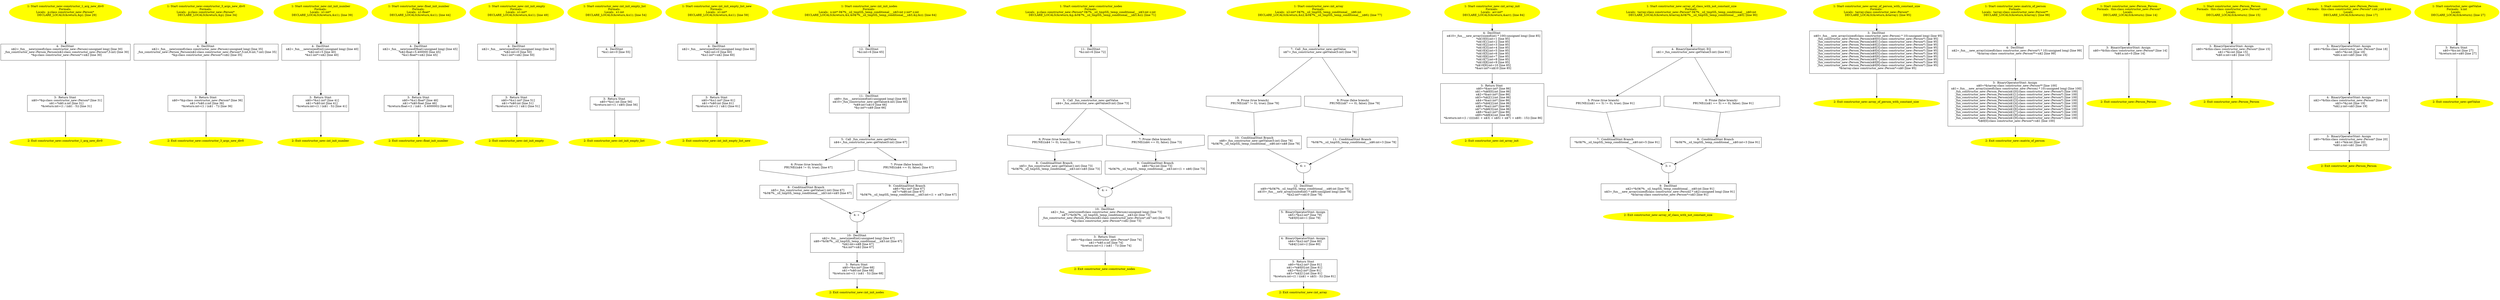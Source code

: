 /* @generated */
digraph iCFG {
"constructor_new::constructor_1_arg_new_div0{d41d8cd98f00b204e9800998ecf8427e_ZN15constructor_new26co.285fb110632c95b98518c4e4deab02f3_1" [label="1: Start constructor_new::constructor_1_arg_new_div0\nFormals: \nLocals:  p:class constructor_new::Person* \n   DECLARE_LOCALS(&return,&p); [line 29]\n " color=yellow style=filled]
	

	 "constructor_new::constructor_1_arg_new_div0{d41d8cd98f00b204e9800998ecf8427e_ZN15constructor_new26co.285fb110632c95b98518c4e4deab02f3_1" -> "constructor_new::constructor_1_arg_new_div0{d41d8cd98f00b204e9800998ecf8427e_ZN15constructor_new26co.285fb110632c95b98518c4e4deab02f3_4" ;
"constructor_new::constructor_1_arg_new_div0{d41d8cd98f00b204e9800998ecf8427e_ZN15constructor_new26co.285fb110632c95b98518c4e4deab02f3_2" [label="2: Exit constructor_new::constructor_1_arg_new_div0 \n  " color=yellow style=filled]
	

"constructor_new::constructor_1_arg_new_div0{d41d8cd98f00b204e9800998ecf8427e_ZN15constructor_new26co.285fb110632c95b98518c4e4deab02f3_3" [label="3:  Return Stmt \n   n$0=*&p:class constructor_new::Person* [line 31]\n  n$1=*n$0.x:int [line 31]\n  *&return:int=(1 / (n$1 - 5)) [line 31]\n " shape="box"]
	

	 "constructor_new::constructor_1_arg_new_div0{d41d8cd98f00b204e9800998ecf8427e_ZN15constructor_new26co.285fb110632c95b98518c4e4deab02f3_3" -> "constructor_new::constructor_1_arg_new_div0{d41d8cd98f00b204e9800998ecf8427e_ZN15constructor_new26co.285fb110632c95b98518c4e4deab02f3_2" ;
"constructor_new::constructor_1_arg_new_div0{d41d8cd98f00b204e9800998ecf8427e_ZN15constructor_new26co.285fb110632c95b98518c4e4deab02f3_4" [label="4:  DeclStmt \n   n$2=_fun___new(sizeof(class constructor_new::Person):unsigned long) [line 30]\n  _fun_constructor_new::Person_Person(n$2:class constructor_new::Person*,5:int) [line 30]\n  *&p:class constructor_new::Person*=n$2 [line 30]\n " shape="box"]
	

	 "constructor_new::constructor_1_arg_new_div0{d41d8cd98f00b204e9800998ecf8427e_ZN15constructor_new26co.285fb110632c95b98518c4e4deab02f3_4" -> "constructor_new::constructor_1_arg_new_div0{d41d8cd98f00b204e9800998ecf8427e_ZN15constructor_new26co.285fb110632c95b98518c4e4deab02f3_3" ;
"constructor_new::constructor_3_args_new_div0{d41d8cd98f00b204e9800998ecf8427e_ZN15constructor_new27c.d39569c51b912b8f10bb1e6f48fa5551_1" [label="1: Start constructor_new::constructor_3_args_new_div0\nFormals: \nLocals:  p:class constructor_new::Person* \n   DECLARE_LOCALS(&return,&p); [line 34]\n " color=yellow style=filled]
	

	 "constructor_new::constructor_3_args_new_div0{d41d8cd98f00b204e9800998ecf8427e_ZN15constructor_new27c.d39569c51b912b8f10bb1e6f48fa5551_1" -> "constructor_new::constructor_3_args_new_div0{d41d8cd98f00b204e9800998ecf8427e_ZN15constructor_new27c.d39569c51b912b8f10bb1e6f48fa5551_4" ;
"constructor_new::constructor_3_args_new_div0{d41d8cd98f00b204e9800998ecf8427e_ZN15constructor_new27c.d39569c51b912b8f10bb1e6f48fa5551_2" [label="2: Exit constructor_new::constructor_3_args_new_div0 \n  " color=yellow style=filled]
	

"constructor_new::constructor_3_args_new_div0{d41d8cd98f00b204e9800998ecf8427e_ZN15constructor_new27c.d39569c51b912b8f10bb1e6f48fa5551_3" [label="3:  Return Stmt \n   n$0=*&p:class constructor_new::Person* [line 36]\n  n$1=*n$0.z:int [line 36]\n  *&return:int=(1 / (n$1 - 7)) [line 36]\n " shape="box"]
	

	 "constructor_new::constructor_3_args_new_div0{d41d8cd98f00b204e9800998ecf8427e_ZN15constructor_new27c.d39569c51b912b8f10bb1e6f48fa5551_3" -> "constructor_new::constructor_3_args_new_div0{d41d8cd98f00b204e9800998ecf8427e_ZN15constructor_new27c.d39569c51b912b8f10bb1e6f48fa5551_2" ;
"constructor_new::constructor_3_args_new_div0{d41d8cd98f00b204e9800998ecf8427e_ZN15constructor_new27c.d39569c51b912b8f10bb1e6f48fa5551_4" [label="4:  DeclStmt \n   n$2=_fun___new(sizeof(class constructor_new::Person):unsigned long) [line 35]\n  _fun_constructor_new::Person_Person(n$2:class constructor_new::Person*,5:int,6:int,7:int) [line 35]\n  *&p:class constructor_new::Person*=n$2 [line 35]\n " shape="box"]
	

	 "constructor_new::constructor_3_args_new_div0{d41d8cd98f00b204e9800998ecf8427e_ZN15constructor_new27c.d39569c51b912b8f10bb1e6f48fa5551_4" -> "constructor_new::constructor_3_args_new_div0{d41d8cd98f00b204e9800998ecf8427e_ZN15constructor_new27c.d39569c51b912b8f10bb1e6f48fa5551_3" ;
"constructor_new::int_init_number{d41d8cd98f00b204e9800998ecf8427e_ZN15constructor_new15int_init_numb.670b7a0647d0c96dcb9ec85b4c270db0_1" [label="1: Start constructor_new::int_init_number\nFormals: \nLocals:  x1:int* \n   DECLARE_LOCALS(&return,&x1); [line 39]\n " color=yellow style=filled]
	

	 "constructor_new::int_init_number{d41d8cd98f00b204e9800998ecf8427e_ZN15constructor_new15int_init_numb.670b7a0647d0c96dcb9ec85b4c270db0_1" -> "constructor_new::int_init_number{d41d8cd98f00b204e9800998ecf8427e_ZN15constructor_new15int_init_numb.670b7a0647d0c96dcb9ec85b4c270db0_4" ;
"constructor_new::int_init_number{d41d8cd98f00b204e9800998ecf8427e_ZN15constructor_new15int_init_numb.670b7a0647d0c96dcb9ec85b4c270db0_2" [label="2: Exit constructor_new::int_init_number \n  " color=yellow style=filled]
	

"constructor_new::int_init_number{d41d8cd98f00b204e9800998ecf8427e_ZN15constructor_new15int_init_numb.670b7a0647d0c96dcb9ec85b4c270db0_3" [label="3:  Return Stmt \n   n$0=*&x1:int* [line 41]\n  n$1=*n$0:int [line 41]\n  *&return:int=(1 / (n$1 - 5)) [line 41]\n " shape="box"]
	

	 "constructor_new::int_init_number{d41d8cd98f00b204e9800998ecf8427e_ZN15constructor_new15int_init_numb.670b7a0647d0c96dcb9ec85b4c270db0_3" -> "constructor_new::int_init_number{d41d8cd98f00b204e9800998ecf8427e_ZN15constructor_new15int_init_numb.670b7a0647d0c96dcb9ec85b4c270db0_2" ;
"constructor_new::int_init_number{d41d8cd98f00b204e9800998ecf8427e_ZN15constructor_new15int_init_numb.670b7a0647d0c96dcb9ec85b4c270db0_4" [label="4:  DeclStmt \n   n$2=_fun___new(sizeof(int):unsigned long) [line 40]\n  *n$2:int=5 [line 40]\n  *&x1:int*=n$2 [line 40]\n " shape="box"]
	

	 "constructor_new::int_init_number{d41d8cd98f00b204e9800998ecf8427e_ZN15constructor_new15int_init_numb.670b7a0647d0c96dcb9ec85b4c270db0_4" -> "constructor_new::int_init_number{d41d8cd98f00b204e9800998ecf8427e_ZN15constructor_new15int_init_numb.670b7a0647d0c96dcb9ec85b4c270db0_3" ;
"constructor_new::float_init_number{d41d8cd98f00b204e9800998ecf8427e_ZN15constructor_new17float_init_.f08c2c9a66da4ff292f674e5fc557384_1" [label="1: Start constructor_new::float_init_number\nFormals: \nLocals:  x1:float* \n   DECLARE_LOCALS(&return,&x1); [line 44]\n " color=yellow style=filled]
	

	 "constructor_new::float_init_number{d41d8cd98f00b204e9800998ecf8427e_ZN15constructor_new17float_init_.f08c2c9a66da4ff292f674e5fc557384_1" -> "constructor_new::float_init_number{d41d8cd98f00b204e9800998ecf8427e_ZN15constructor_new17float_init_.f08c2c9a66da4ff292f674e5fc557384_4" ;
"constructor_new::float_init_number{d41d8cd98f00b204e9800998ecf8427e_ZN15constructor_new17float_init_.f08c2c9a66da4ff292f674e5fc557384_2" [label="2: Exit constructor_new::float_init_number \n  " color=yellow style=filled]
	

"constructor_new::float_init_number{d41d8cd98f00b204e9800998ecf8427e_ZN15constructor_new17float_init_.f08c2c9a66da4ff292f674e5fc557384_3" [label="3:  Return Stmt \n   n$0=*&x1:float* [line 46]\n  n$1=*n$0:float [line 46]\n  *&return:float=(1 / (n$1 - 5.400000)) [line 46]\n " shape="box"]
	

	 "constructor_new::float_init_number{d41d8cd98f00b204e9800998ecf8427e_ZN15constructor_new17float_init_.f08c2c9a66da4ff292f674e5fc557384_3" -> "constructor_new::float_init_number{d41d8cd98f00b204e9800998ecf8427e_ZN15constructor_new17float_init_.f08c2c9a66da4ff292f674e5fc557384_2" ;
"constructor_new::float_init_number{d41d8cd98f00b204e9800998ecf8427e_ZN15constructor_new17float_init_.f08c2c9a66da4ff292f674e5fc557384_4" [label="4:  DeclStmt \n   n$2=_fun___new(sizeof(float):unsigned long) [line 45]\n  *n$2:float=5.400000 [line 45]\n  *&x1:float*=n$2 [line 45]\n " shape="box"]
	

	 "constructor_new::float_init_number{d41d8cd98f00b204e9800998ecf8427e_ZN15constructor_new17float_init_.f08c2c9a66da4ff292f674e5fc557384_4" -> "constructor_new::float_init_number{d41d8cd98f00b204e9800998ecf8427e_ZN15constructor_new17float_init_.f08c2c9a66da4ff292f674e5fc557384_3" ;
"constructor_new::int_init_empty{d41d8cd98f00b204e9800998ecf8427e_ZN15constructor_new14int_init_empty.e08f5f11fbc2f8017160a6eef09a2771_1" [label="1: Start constructor_new::int_init_empty\nFormals: \nLocals:  x1:int* \n   DECLARE_LOCALS(&return,&x1); [line 49]\n " color=yellow style=filled]
	

	 "constructor_new::int_init_empty{d41d8cd98f00b204e9800998ecf8427e_ZN15constructor_new14int_init_empty.e08f5f11fbc2f8017160a6eef09a2771_1" -> "constructor_new::int_init_empty{d41d8cd98f00b204e9800998ecf8427e_ZN15constructor_new14int_init_empty.e08f5f11fbc2f8017160a6eef09a2771_4" ;
"constructor_new::int_init_empty{d41d8cd98f00b204e9800998ecf8427e_ZN15constructor_new14int_init_empty.e08f5f11fbc2f8017160a6eef09a2771_2" [label="2: Exit constructor_new::int_init_empty \n  " color=yellow style=filled]
	

"constructor_new::int_init_empty{d41d8cd98f00b204e9800998ecf8427e_ZN15constructor_new14int_init_empty.e08f5f11fbc2f8017160a6eef09a2771_3" [label="3:  Return Stmt \n   n$0=*&x1:int* [line 51]\n  n$1=*n$0:int [line 51]\n  *&return:int=(1 / n$1) [line 51]\n " shape="box"]
	

	 "constructor_new::int_init_empty{d41d8cd98f00b204e9800998ecf8427e_ZN15constructor_new14int_init_empty.e08f5f11fbc2f8017160a6eef09a2771_3" -> "constructor_new::int_init_empty{d41d8cd98f00b204e9800998ecf8427e_ZN15constructor_new14int_init_empty.e08f5f11fbc2f8017160a6eef09a2771_2" ;
"constructor_new::int_init_empty{d41d8cd98f00b204e9800998ecf8427e_ZN15constructor_new14int_init_empty.e08f5f11fbc2f8017160a6eef09a2771_4" [label="4:  DeclStmt \n   n$2=_fun___new(sizeof(int):unsigned long) [line 50]\n  *n$2:int=0 [line 50]\n  *&x1:int*=n$2 [line 50]\n " shape="box"]
	

	 "constructor_new::int_init_empty{d41d8cd98f00b204e9800998ecf8427e_ZN15constructor_new14int_init_empty.e08f5f11fbc2f8017160a6eef09a2771_4" -> "constructor_new::int_init_empty{d41d8cd98f00b204e9800998ecf8427e_ZN15constructor_new14int_init_empty.e08f5f11fbc2f8017160a6eef09a2771_3" ;
"constructor_new::int_init_empty_list{d41d8cd98f00b204e9800998ecf8427e_ZN15constructor_new19int_init_.0abf1bb307f0b0aba7ba50f6126aa348_1" [label="1: Start constructor_new::int_init_empty_list\nFormals: \nLocals:  x1:int \n   DECLARE_LOCALS(&return,&x1); [line 54]\n " color=yellow style=filled]
	

	 "constructor_new::int_init_empty_list{d41d8cd98f00b204e9800998ecf8427e_ZN15constructor_new19int_init_.0abf1bb307f0b0aba7ba50f6126aa348_1" -> "constructor_new::int_init_empty_list{d41d8cd98f00b204e9800998ecf8427e_ZN15constructor_new19int_init_.0abf1bb307f0b0aba7ba50f6126aa348_4" ;
"constructor_new::int_init_empty_list{d41d8cd98f00b204e9800998ecf8427e_ZN15constructor_new19int_init_.0abf1bb307f0b0aba7ba50f6126aa348_2" [label="2: Exit constructor_new::int_init_empty_list \n  " color=yellow style=filled]
	

"constructor_new::int_init_empty_list{d41d8cd98f00b204e9800998ecf8427e_ZN15constructor_new19int_init_.0abf1bb307f0b0aba7ba50f6126aa348_3" [label="3:  Return Stmt \n   n$0=*&x1:int [line 56]\n  *&return:int=(1 / n$0) [line 56]\n " shape="box"]
	

	 "constructor_new::int_init_empty_list{d41d8cd98f00b204e9800998ecf8427e_ZN15constructor_new19int_init_.0abf1bb307f0b0aba7ba50f6126aa348_3" -> "constructor_new::int_init_empty_list{d41d8cd98f00b204e9800998ecf8427e_ZN15constructor_new19int_init_.0abf1bb307f0b0aba7ba50f6126aa348_2" ;
"constructor_new::int_init_empty_list{d41d8cd98f00b204e9800998ecf8427e_ZN15constructor_new19int_init_.0abf1bb307f0b0aba7ba50f6126aa348_4" [label="4:  DeclStmt \n   *&x1:int=0 [line 55]\n " shape="box"]
	

	 "constructor_new::int_init_empty_list{d41d8cd98f00b204e9800998ecf8427e_ZN15constructor_new19int_init_.0abf1bb307f0b0aba7ba50f6126aa348_4" -> "constructor_new::int_init_empty_list{d41d8cd98f00b204e9800998ecf8427e_ZN15constructor_new19int_init_.0abf1bb307f0b0aba7ba50f6126aa348_3" ;
"constructor_new::int_init_empty_list_new{d41d8cd98f00b204e9800998ecf8427e_ZN15constructor_new23int_i.7148a8362d26b90f839b1de3d5a025b5_1" [label="1: Start constructor_new::int_init_empty_list_new\nFormals: \nLocals:  x1:int* \n   DECLARE_LOCALS(&return,&x1); [line 59]\n " color=yellow style=filled]
	

	 "constructor_new::int_init_empty_list_new{d41d8cd98f00b204e9800998ecf8427e_ZN15constructor_new23int_i.7148a8362d26b90f839b1de3d5a025b5_1" -> "constructor_new::int_init_empty_list_new{d41d8cd98f00b204e9800998ecf8427e_ZN15constructor_new23int_i.7148a8362d26b90f839b1de3d5a025b5_4" ;
"constructor_new::int_init_empty_list_new{d41d8cd98f00b204e9800998ecf8427e_ZN15constructor_new23int_i.7148a8362d26b90f839b1de3d5a025b5_2" [label="2: Exit constructor_new::int_init_empty_list_new \n  " color=yellow style=filled]
	

"constructor_new::int_init_empty_list_new{d41d8cd98f00b204e9800998ecf8427e_ZN15constructor_new23int_i.7148a8362d26b90f839b1de3d5a025b5_3" [label="3:  Return Stmt \n   n$0=*&x1:int* [line 61]\n  n$1=*n$0:int [line 61]\n  *&return:int=(1 / n$1) [line 61]\n " shape="box"]
	

	 "constructor_new::int_init_empty_list_new{d41d8cd98f00b204e9800998ecf8427e_ZN15constructor_new23int_i.7148a8362d26b90f839b1de3d5a025b5_3" -> "constructor_new::int_init_empty_list_new{d41d8cd98f00b204e9800998ecf8427e_ZN15constructor_new23int_i.7148a8362d26b90f839b1de3d5a025b5_2" ;
"constructor_new::int_init_empty_list_new{d41d8cd98f00b204e9800998ecf8427e_ZN15constructor_new23int_i.7148a8362d26b90f839b1de3d5a025b5_4" [label="4:  DeclStmt \n   n$2=_fun___new(sizeof(int):unsigned long) [line 60]\n  *n$2:int=0 [line 60]\n  *&x1:int*=n$2 [line 60]\n " shape="box"]
	

	 "constructor_new::int_init_empty_list_new{d41d8cd98f00b204e9800998ecf8427e_ZN15constructor_new23int_i.7148a8362d26b90f839b1de3d5a025b5_4" -> "constructor_new::int_init_empty_list_new{d41d8cd98f00b204e9800998ecf8427e_ZN15constructor_new23int_i.7148a8362d26b90f839b1de3d5a025b5_3" ;
"constructor_new::int_init_nodes{d41d8cd98f00b204e9800998ecf8427e_ZN15constructor_new14int_init_nodes.15b19b855639a3bc9e4101a166e9d506_1" [label="1: Start constructor_new::int_init_nodes\nFormals: \nLocals:  x:int* 0$?%__sil_tmpSIL_temp_conditional___n$3:int y:int* z:int \n   DECLARE_LOCALS(&return,&x,&0$?%__sil_tmpSIL_temp_conditional___n$3,&y,&z); [line 64]\n " color=yellow style=filled]
	

	 "constructor_new::int_init_nodes{d41d8cd98f00b204e9800998ecf8427e_ZN15constructor_new14int_init_nodes.15b19b855639a3bc9e4101a166e9d506_1" -> "constructor_new::int_init_nodes{d41d8cd98f00b204e9800998ecf8427e_ZN15constructor_new14int_init_nodes.15b19b855639a3bc9e4101a166e9d506_12" ;
"constructor_new::int_init_nodes{d41d8cd98f00b204e9800998ecf8427e_ZN15constructor_new14int_init_nodes.15b19b855639a3bc9e4101a166e9d506_2" [label="2: Exit constructor_new::int_init_nodes \n  " color=yellow style=filled]
	

"constructor_new::int_init_nodes{d41d8cd98f00b204e9800998ecf8427e_ZN15constructor_new14int_init_nodes.15b19b855639a3bc9e4101a166e9d506_3" [label="3:  Return Stmt \n   n$0=*&x:int* [line 68]\n  n$1=*n$0:int [line 68]\n  *&return:int=(1 / (n$1 - 5)) [line 68]\n " shape="box"]
	

	 "constructor_new::int_init_nodes{d41d8cd98f00b204e9800998ecf8427e_ZN15constructor_new14int_init_nodes.15b19b855639a3bc9e4101a166e9d506_3" -> "constructor_new::int_init_nodes{d41d8cd98f00b204e9800998ecf8427e_ZN15constructor_new14int_init_nodes.15b19b855639a3bc9e4101a166e9d506_2" ;
"constructor_new::int_init_nodes{d41d8cd98f00b204e9800998ecf8427e_ZN15constructor_new14int_init_nodes.15b19b855639a3bc9e4101a166e9d506_4" [label="4: + \n  " ]
	

	 "constructor_new::int_init_nodes{d41d8cd98f00b204e9800998ecf8427e_ZN15constructor_new14int_init_nodes.15b19b855639a3bc9e4101a166e9d506_4" -> "constructor_new::int_init_nodes{d41d8cd98f00b204e9800998ecf8427e_ZN15constructor_new14int_init_nodes.15b19b855639a3bc9e4101a166e9d506_10" ;
"constructor_new::int_init_nodes{d41d8cd98f00b204e9800998ecf8427e_ZN15constructor_new14int_init_nodes.15b19b855639a3bc9e4101a166e9d506_5" [label="5:  Call _fun_constructor_new::getValue \n   n$4=_fun_constructor_new::getValue(0:int) [line 67]\n " shape="box"]
	

	 "constructor_new::int_init_nodes{d41d8cd98f00b204e9800998ecf8427e_ZN15constructor_new14int_init_nodes.15b19b855639a3bc9e4101a166e9d506_5" -> "constructor_new::int_init_nodes{d41d8cd98f00b204e9800998ecf8427e_ZN15constructor_new14int_init_nodes.15b19b855639a3bc9e4101a166e9d506_6" ;
	 "constructor_new::int_init_nodes{d41d8cd98f00b204e9800998ecf8427e_ZN15constructor_new14int_init_nodes.15b19b855639a3bc9e4101a166e9d506_5" -> "constructor_new::int_init_nodes{d41d8cd98f00b204e9800998ecf8427e_ZN15constructor_new14int_init_nodes.15b19b855639a3bc9e4101a166e9d506_7" ;
"constructor_new::int_init_nodes{d41d8cd98f00b204e9800998ecf8427e_ZN15constructor_new14int_init_nodes.15b19b855639a3bc9e4101a166e9d506_6" [label="6: Prune (true branch) \n   PRUNE((n$4 != 0), true); [line 67]\n " shape="invhouse"]
	

	 "constructor_new::int_init_nodes{d41d8cd98f00b204e9800998ecf8427e_ZN15constructor_new14int_init_nodes.15b19b855639a3bc9e4101a166e9d506_6" -> "constructor_new::int_init_nodes{d41d8cd98f00b204e9800998ecf8427e_ZN15constructor_new14int_init_nodes.15b19b855639a3bc9e4101a166e9d506_8" ;
"constructor_new::int_init_nodes{d41d8cd98f00b204e9800998ecf8427e_ZN15constructor_new14int_init_nodes.15b19b855639a3bc9e4101a166e9d506_7" [label="7: Prune (false branch) \n   PRUNE((n$4 == 0), false); [line 67]\n " shape="invhouse"]
	

	 "constructor_new::int_init_nodes{d41d8cd98f00b204e9800998ecf8427e_ZN15constructor_new14int_init_nodes.15b19b855639a3bc9e4101a166e9d506_7" -> "constructor_new::int_init_nodes{d41d8cd98f00b204e9800998ecf8427e_ZN15constructor_new14int_init_nodes.15b19b855639a3bc9e4101a166e9d506_9" ;
"constructor_new::int_init_nodes{d41d8cd98f00b204e9800998ecf8427e_ZN15constructor_new14int_init_nodes.15b19b855639a3bc9e4101a166e9d506_8" [label="8:  ConditinalStmt Branch \n   n$5=_fun_constructor_new::getValue(1:int) [line 67]\n  *&0$?%__sil_tmpSIL_temp_conditional___n$3:int=n$5 [line 67]\n " shape="box"]
	

	 "constructor_new::int_init_nodes{d41d8cd98f00b204e9800998ecf8427e_ZN15constructor_new14int_init_nodes.15b19b855639a3bc9e4101a166e9d506_8" -> "constructor_new::int_init_nodes{d41d8cd98f00b204e9800998ecf8427e_ZN15constructor_new14int_init_nodes.15b19b855639a3bc9e4101a166e9d506_4" ;
"constructor_new::int_init_nodes{d41d8cd98f00b204e9800998ecf8427e_ZN15constructor_new14int_init_nodes.15b19b855639a3bc9e4101a166e9d506_9" [label="9:  ConditinalStmt Branch \n   n$6=*&y:int* [line 67]\n  n$7=*n$6:int [line 67]\n  *&0$?%__sil_tmpSIL_temp_conditional___n$3:int=(1 + n$7) [line 67]\n " shape="box"]
	

	 "constructor_new::int_init_nodes{d41d8cd98f00b204e9800998ecf8427e_ZN15constructor_new14int_init_nodes.15b19b855639a3bc9e4101a166e9d506_9" -> "constructor_new::int_init_nodes{d41d8cd98f00b204e9800998ecf8427e_ZN15constructor_new14int_init_nodes.15b19b855639a3bc9e4101a166e9d506_4" ;
"constructor_new::int_init_nodes{d41d8cd98f00b204e9800998ecf8427e_ZN15constructor_new14int_init_nodes.15b19b855639a3bc9e4101a166e9d506_10" [label="10:  DeclStmt \n   n$2=_fun___new(sizeof(int):unsigned long) [line 67]\n  n$8=*&0$?%__sil_tmpSIL_temp_conditional___n$3:int [line 67]\n  *n$2:int=n$8 [line 67]\n  *&x:int*=n$2 [line 67]\n " shape="box"]
	

	 "constructor_new::int_init_nodes{d41d8cd98f00b204e9800998ecf8427e_ZN15constructor_new14int_init_nodes.15b19b855639a3bc9e4101a166e9d506_10" -> "constructor_new::int_init_nodes{d41d8cd98f00b204e9800998ecf8427e_ZN15constructor_new14int_init_nodes.15b19b855639a3bc9e4101a166e9d506_3" ;
"constructor_new::int_init_nodes{d41d8cd98f00b204e9800998ecf8427e_ZN15constructor_new14int_init_nodes.15b19b855639a3bc9e4101a166e9d506_11" [label="11:  DeclStmt \n   n$9=_fun___new(sizeof(int):unsigned long) [line 66]\n  n$10=_fun_constructor_new::getValue(4:int) [line 66]\n  *n$9:int=n$10 [line 66]\n  *&y:int*=n$9 [line 66]\n " shape="box"]
	

	 "constructor_new::int_init_nodes{d41d8cd98f00b204e9800998ecf8427e_ZN15constructor_new14int_init_nodes.15b19b855639a3bc9e4101a166e9d506_11" -> "constructor_new::int_init_nodes{d41d8cd98f00b204e9800998ecf8427e_ZN15constructor_new14int_init_nodes.15b19b855639a3bc9e4101a166e9d506_5" ;
"constructor_new::int_init_nodes{d41d8cd98f00b204e9800998ecf8427e_ZN15constructor_new14int_init_nodes.15b19b855639a3bc9e4101a166e9d506_12" [label="12:  DeclStmt \n   *&z:int=6 [line 65]\n " shape="box"]
	

	 "constructor_new::int_init_nodes{d41d8cd98f00b204e9800998ecf8427e_ZN15constructor_new14int_init_nodes.15b19b855639a3bc9e4101a166e9d506_12" -> "constructor_new::int_init_nodes{d41d8cd98f00b204e9800998ecf8427e_ZN15constructor_new14int_init_nodes.15b19b855639a3bc9e4101a166e9d506_11" ;
"constructor_new::constructor_nodes{d41d8cd98f00b204e9800998ecf8427e_ZN15constructor_new17constructor.6b2632d76ee5243b736fe7f263843e28_1" [label="1: Start constructor_new::constructor_nodes\nFormals: \nLocals:  p:class constructor_new::Person* 0$?%__sil_tmpSIL_temp_conditional___n$3:int z:int \n   DECLARE_LOCALS(&return,&p,&0$?%__sil_tmpSIL_temp_conditional___n$3,&z); [line 71]\n " color=yellow style=filled]
	

	 "constructor_new::constructor_nodes{d41d8cd98f00b204e9800998ecf8427e_ZN15constructor_new17constructor.6b2632d76ee5243b736fe7f263843e28_1" -> "constructor_new::constructor_nodes{d41d8cd98f00b204e9800998ecf8427e_ZN15constructor_new17constructor.6b2632d76ee5243b736fe7f263843e28_11" ;
"constructor_new::constructor_nodes{d41d8cd98f00b204e9800998ecf8427e_ZN15constructor_new17constructor.6b2632d76ee5243b736fe7f263843e28_2" [label="2: Exit constructor_new::constructor_nodes \n  " color=yellow style=filled]
	

"constructor_new::constructor_nodes{d41d8cd98f00b204e9800998ecf8427e_ZN15constructor_new17constructor.6b2632d76ee5243b736fe7f263843e28_3" [label="3:  Return Stmt \n   n$0=*&p:class constructor_new::Person* [line 74]\n  n$1=*n$0.x:int [line 74]\n  *&return:int=(1 / (n$1 - 7)) [line 74]\n " shape="box"]
	

	 "constructor_new::constructor_nodes{d41d8cd98f00b204e9800998ecf8427e_ZN15constructor_new17constructor.6b2632d76ee5243b736fe7f263843e28_3" -> "constructor_new::constructor_nodes{d41d8cd98f00b204e9800998ecf8427e_ZN15constructor_new17constructor.6b2632d76ee5243b736fe7f263843e28_2" ;
"constructor_new::constructor_nodes{d41d8cd98f00b204e9800998ecf8427e_ZN15constructor_new17constructor.6b2632d76ee5243b736fe7f263843e28_4" [label="4: + \n  " ]
	

	 "constructor_new::constructor_nodes{d41d8cd98f00b204e9800998ecf8427e_ZN15constructor_new17constructor.6b2632d76ee5243b736fe7f263843e28_4" -> "constructor_new::constructor_nodes{d41d8cd98f00b204e9800998ecf8427e_ZN15constructor_new17constructor.6b2632d76ee5243b736fe7f263843e28_10" ;
"constructor_new::constructor_nodes{d41d8cd98f00b204e9800998ecf8427e_ZN15constructor_new17constructor.6b2632d76ee5243b736fe7f263843e28_5" [label="5:  Call _fun_constructor_new::getValue \n   n$4=_fun_constructor_new::getValue(0:int) [line 73]\n " shape="box"]
	

	 "constructor_new::constructor_nodes{d41d8cd98f00b204e9800998ecf8427e_ZN15constructor_new17constructor.6b2632d76ee5243b736fe7f263843e28_5" -> "constructor_new::constructor_nodes{d41d8cd98f00b204e9800998ecf8427e_ZN15constructor_new17constructor.6b2632d76ee5243b736fe7f263843e28_6" ;
	 "constructor_new::constructor_nodes{d41d8cd98f00b204e9800998ecf8427e_ZN15constructor_new17constructor.6b2632d76ee5243b736fe7f263843e28_5" -> "constructor_new::constructor_nodes{d41d8cd98f00b204e9800998ecf8427e_ZN15constructor_new17constructor.6b2632d76ee5243b736fe7f263843e28_7" ;
"constructor_new::constructor_nodes{d41d8cd98f00b204e9800998ecf8427e_ZN15constructor_new17constructor.6b2632d76ee5243b736fe7f263843e28_6" [label="6: Prune (true branch) \n   PRUNE((n$4 != 0), true); [line 73]\n " shape="invhouse"]
	

	 "constructor_new::constructor_nodes{d41d8cd98f00b204e9800998ecf8427e_ZN15constructor_new17constructor.6b2632d76ee5243b736fe7f263843e28_6" -> "constructor_new::constructor_nodes{d41d8cd98f00b204e9800998ecf8427e_ZN15constructor_new17constructor.6b2632d76ee5243b736fe7f263843e28_8" ;
"constructor_new::constructor_nodes{d41d8cd98f00b204e9800998ecf8427e_ZN15constructor_new17constructor.6b2632d76ee5243b736fe7f263843e28_7" [label="7: Prune (false branch) \n   PRUNE((n$4 == 0), false); [line 73]\n " shape="invhouse"]
	

	 "constructor_new::constructor_nodes{d41d8cd98f00b204e9800998ecf8427e_ZN15constructor_new17constructor.6b2632d76ee5243b736fe7f263843e28_7" -> "constructor_new::constructor_nodes{d41d8cd98f00b204e9800998ecf8427e_ZN15constructor_new17constructor.6b2632d76ee5243b736fe7f263843e28_9" ;
"constructor_new::constructor_nodes{d41d8cd98f00b204e9800998ecf8427e_ZN15constructor_new17constructor.6b2632d76ee5243b736fe7f263843e28_8" [label="8:  ConditinalStmt Branch \n   n$5=_fun_constructor_new::getValue(1:int) [line 73]\n  *&0$?%__sil_tmpSIL_temp_conditional___n$3:int=n$5 [line 73]\n " shape="box"]
	

	 "constructor_new::constructor_nodes{d41d8cd98f00b204e9800998ecf8427e_ZN15constructor_new17constructor.6b2632d76ee5243b736fe7f263843e28_8" -> "constructor_new::constructor_nodes{d41d8cd98f00b204e9800998ecf8427e_ZN15constructor_new17constructor.6b2632d76ee5243b736fe7f263843e28_4" ;
"constructor_new::constructor_nodes{d41d8cd98f00b204e9800998ecf8427e_ZN15constructor_new17constructor.6b2632d76ee5243b736fe7f263843e28_9" [label="9:  ConditinalStmt Branch \n   n$6=*&z:int [line 73]\n  *&0$?%__sil_tmpSIL_temp_conditional___n$3:int=(1 + n$6) [line 73]\n " shape="box"]
	

	 "constructor_new::constructor_nodes{d41d8cd98f00b204e9800998ecf8427e_ZN15constructor_new17constructor.6b2632d76ee5243b736fe7f263843e28_9" -> "constructor_new::constructor_nodes{d41d8cd98f00b204e9800998ecf8427e_ZN15constructor_new17constructor.6b2632d76ee5243b736fe7f263843e28_4" ;
"constructor_new::constructor_nodes{d41d8cd98f00b204e9800998ecf8427e_ZN15constructor_new17constructor.6b2632d76ee5243b736fe7f263843e28_10" [label="10:  DeclStmt \n   n$2=_fun___new(sizeof(class constructor_new::Person):unsigned long) [line 73]\n  n$7=*&0$?%__sil_tmpSIL_temp_conditional___n$3:int [line 73]\n  _fun_constructor_new::Person_Person(n$2:class constructor_new::Person*,n$7:int) [line 73]\n  *&p:class constructor_new::Person*=n$2 [line 73]\n " shape="box"]
	

	 "constructor_new::constructor_nodes{d41d8cd98f00b204e9800998ecf8427e_ZN15constructor_new17constructor.6b2632d76ee5243b736fe7f263843e28_10" -> "constructor_new::constructor_nodes{d41d8cd98f00b204e9800998ecf8427e_ZN15constructor_new17constructor.6b2632d76ee5243b736fe7f263843e28_3" ;
"constructor_new::constructor_nodes{d41d8cd98f00b204e9800998ecf8427e_ZN15constructor_new17constructor.6b2632d76ee5243b736fe7f263843e28_11" [label="11:  DeclStmt \n   *&z:int=6 [line 72]\n " shape="box"]
	

	 "constructor_new::constructor_nodes{d41d8cd98f00b204e9800998ecf8427e_ZN15constructor_new17constructor.6b2632d76ee5243b736fe7f263843e28_11" -> "constructor_new::constructor_nodes{d41d8cd98f00b204e9800998ecf8427e_ZN15constructor_new17constructor.6b2632d76ee5243b736fe7f263843e28_5" ;
"constructor_new::int_array{d41d8cd98f00b204e9800998ecf8427e_ZN15constructor_new9int_arrayEv}.792fd2b8caa0f52b0ef8a389268ab444_1" [label="1: Start constructor_new::int_array\nFormals: \nLocals:  x2:int* 0$?%__sil_tmpSIL_temp_conditional___n$6:int \n   DECLARE_LOCALS(&return,&x2,&0$?%__sil_tmpSIL_temp_conditional___n$6); [line 77]\n " color=yellow style=filled]
	

	 "constructor_new::int_array{d41d8cd98f00b204e9800998ecf8427e_ZN15constructor_new9int_arrayEv}.792fd2b8caa0f52b0ef8a389268ab444_1" -> "constructor_new::int_array{d41d8cd98f00b204e9800998ecf8427e_ZN15constructor_new9int_arrayEv}.792fd2b8caa0f52b0ef8a389268ab444_7" ;
"constructor_new::int_array{d41d8cd98f00b204e9800998ecf8427e_ZN15constructor_new9int_arrayEv}.792fd2b8caa0f52b0ef8a389268ab444_2" [label="2: Exit constructor_new::int_array \n  " color=yellow style=filled]
	

"constructor_new::int_array{d41d8cd98f00b204e9800998ecf8427e_ZN15constructor_new9int_arrayEv}.792fd2b8caa0f52b0ef8a389268ab444_3" [label="3:  Return Stmt \n   n$0=*&x2:int* [line 81]\n  n$1=*n$0[0]:int [line 81]\n  n$2=*&x2:int* [line 81]\n  n$3=*n$2[1]:int [line 81]\n  *&return:int=(1 / ((n$1 + n$3) - 3)) [line 81]\n " shape="box"]
	

	 "constructor_new::int_array{d41d8cd98f00b204e9800998ecf8427e_ZN15constructor_new9int_arrayEv}.792fd2b8caa0f52b0ef8a389268ab444_3" -> "constructor_new::int_array{d41d8cd98f00b204e9800998ecf8427e_ZN15constructor_new9int_arrayEv}.792fd2b8caa0f52b0ef8a389268ab444_2" ;
"constructor_new::int_array{d41d8cd98f00b204e9800998ecf8427e_ZN15constructor_new9int_arrayEv}.792fd2b8caa0f52b0ef8a389268ab444_4" [label="4:  BinaryOperatorStmt: Assign \n   n$4=*&x2:int* [line 80]\n  *n$4[1]:int=2 [line 80]\n " shape="box"]
	

	 "constructor_new::int_array{d41d8cd98f00b204e9800998ecf8427e_ZN15constructor_new9int_arrayEv}.792fd2b8caa0f52b0ef8a389268ab444_4" -> "constructor_new::int_array{d41d8cd98f00b204e9800998ecf8427e_ZN15constructor_new9int_arrayEv}.792fd2b8caa0f52b0ef8a389268ab444_3" ;
"constructor_new::int_array{d41d8cd98f00b204e9800998ecf8427e_ZN15constructor_new9int_arrayEv}.792fd2b8caa0f52b0ef8a389268ab444_5" [label="5:  BinaryOperatorStmt: Assign \n   n$5=*&x2:int* [line 79]\n  *n$5[0]:int=1 [line 79]\n " shape="box"]
	

	 "constructor_new::int_array{d41d8cd98f00b204e9800998ecf8427e_ZN15constructor_new9int_arrayEv}.792fd2b8caa0f52b0ef8a389268ab444_5" -> "constructor_new::int_array{d41d8cd98f00b204e9800998ecf8427e_ZN15constructor_new9int_arrayEv}.792fd2b8caa0f52b0ef8a389268ab444_4" ;
"constructor_new::int_array{d41d8cd98f00b204e9800998ecf8427e_ZN15constructor_new9int_arrayEv}.792fd2b8caa0f52b0ef8a389268ab444_6" [label="6: + \n  " ]
	

	 "constructor_new::int_array{d41d8cd98f00b204e9800998ecf8427e_ZN15constructor_new9int_arrayEv}.792fd2b8caa0f52b0ef8a389268ab444_6" -> "constructor_new::int_array{d41d8cd98f00b204e9800998ecf8427e_ZN15constructor_new9int_arrayEv}.792fd2b8caa0f52b0ef8a389268ab444_12" ;
"constructor_new::int_array{d41d8cd98f00b204e9800998ecf8427e_ZN15constructor_new9int_arrayEv}.792fd2b8caa0f52b0ef8a389268ab444_7" [label="7:  Call _fun_constructor_new::getValue \n   n$7=_fun_constructor_new::getValue(5:int) [line 78]\n " shape="box"]
	

	 "constructor_new::int_array{d41d8cd98f00b204e9800998ecf8427e_ZN15constructor_new9int_arrayEv}.792fd2b8caa0f52b0ef8a389268ab444_7" -> "constructor_new::int_array{d41d8cd98f00b204e9800998ecf8427e_ZN15constructor_new9int_arrayEv}.792fd2b8caa0f52b0ef8a389268ab444_8" ;
	 "constructor_new::int_array{d41d8cd98f00b204e9800998ecf8427e_ZN15constructor_new9int_arrayEv}.792fd2b8caa0f52b0ef8a389268ab444_7" -> "constructor_new::int_array{d41d8cd98f00b204e9800998ecf8427e_ZN15constructor_new9int_arrayEv}.792fd2b8caa0f52b0ef8a389268ab444_9" ;
"constructor_new::int_array{d41d8cd98f00b204e9800998ecf8427e_ZN15constructor_new9int_arrayEv}.792fd2b8caa0f52b0ef8a389268ab444_8" [label="8: Prune (true branch) \n   PRUNE((n$7 != 0), true); [line 78]\n " shape="invhouse"]
	

	 "constructor_new::int_array{d41d8cd98f00b204e9800998ecf8427e_ZN15constructor_new9int_arrayEv}.792fd2b8caa0f52b0ef8a389268ab444_8" -> "constructor_new::int_array{d41d8cd98f00b204e9800998ecf8427e_ZN15constructor_new9int_arrayEv}.792fd2b8caa0f52b0ef8a389268ab444_10" ;
"constructor_new::int_array{d41d8cd98f00b204e9800998ecf8427e_ZN15constructor_new9int_arrayEv}.792fd2b8caa0f52b0ef8a389268ab444_9" [label="9: Prune (false branch) \n   PRUNE((n$7 == 0), false); [line 78]\n " shape="invhouse"]
	

	 "constructor_new::int_array{d41d8cd98f00b204e9800998ecf8427e_ZN15constructor_new9int_arrayEv}.792fd2b8caa0f52b0ef8a389268ab444_9" -> "constructor_new::int_array{d41d8cd98f00b204e9800998ecf8427e_ZN15constructor_new9int_arrayEv}.792fd2b8caa0f52b0ef8a389268ab444_11" ;
"constructor_new::int_array{d41d8cd98f00b204e9800998ecf8427e_ZN15constructor_new9int_arrayEv}.792fd2b8caa0f52b0ef8a389268ab444_10" [label="10:  ConditinalStmt Branch \n   n$8=_fun_constructor_new::getValue(5:int) [line 78]\n  *&0$?%__sil_tmpSIL_temp_conditional___n$6:int=n$8 [line 78]\n " shape="box"]
	

	 "constructor_new::int_array{d41d8cd98f00b204e9800998ecf8427e_ZN15constructor_new9int_arrayEv}.792fd2b8caa0f52b0ef8a389268ab444_10" -> "constructor_new::int_array{d41d8cd98f00b204e9800998ecf8427e_ZN15constructor_new9int_arrayEv}.792fd2b8caa0f52b0ef8a389268ab444_6" ;
"constructor_new::int_array{d41d8cd98f00b204e9800998ecf8427e_ZN15constructor_new9int_arrayEv}.792fd2b8caa0f52b0ef8a389268ab444_11" [label="11:  ConditinalStmt Branch \n   *&0$?%__sil_tmpSIL_temp_conditional___n$6:int=3 [line 78]\n " shape="box"]
	

	 "constructor_new::int_array{d41d8cd98f00b204e9800998ecf8427e_ZN15constructor_new9int_arrayEv}.792fd2b8caa0f52b0ef8a389268ab444_11" -> "constructor_new::int_array{d41d8cd98f00b204e9800998ecf8427e_ZN15constructor_new9int_arrayEv}.792fd2b8caa0f52b0ef8a389268ab444_6" ;
"constructor_new::int_array{d41d8cd98f00b204e9800998ecf8427e_ZN15constructor_new9int_arrayEv}.792fd2b8caa0f52b0ef8a389268ab444_12" [label="12:  DeclStmt \n   n$9=*&0$?%__sil_tmpSIL_temp_conditional___n$6:int [line 78]\n  n$10=_fun___new_array((sizeof(int) * n$9):unsigned long) [line 78]\n  *&x2:int*=n$10 [line 78]\n " shape="box"]
	

	 "constructor_new::int_array{d41d8cd98f00b204e9800998ecf8427e_ZN15constructor_new9int_arrayEv}.792fd2b8caa0f52b0ef8a389268ab444_12" -> "constructor_new::int_array{d41d8cd98f00b204e9800998ecf8427e_ZN15constructor_new9int_arrayEv}.792fd2b8caa0f52b0ef8a389268ab444_5" ;
"constructor_new::int_array_init{d41d8cd98f00b204e9800998ecf8427e_ZN15constructor_new14int_array_init.cbda12efb404348cca57517ad8da89cd_1" [label="1: Start constructor_new::int_array_init\nFormals: \nLocals:  arr:int* \n   DECLARE_LOCALS(&return,&arr); [line 84]\n " color=yellow style=filled]
	

	 "constructor_new::int_array_init{d41d8cd98f00b204e9800998ecf8427e_ZN15constructor_new14int_array_init.cbda12efb404348cca57517ad8da89cd_1" -> "constructor_new::int_array_init{d41d8cd98f00b204e9800998ecf8427e_ZN15constructor_new14int_array_init.cbda12efb404348cca57517ad8da89cd_4" ;
"constructor_new::int_array_init{d41d8cd98f00b204e9800998ecf8427e_ZN15constructor_new14int_array_init.cbda12efb404348cca57517ad8da89cd_2" [label="2: Exit constructor_new::int_array_init \n  " color=yellow style=filled]
	

"constructor_new::int_array_init{d41d8cd98f00b204e9800998ecf8427e_ZN15constructor_new14int_array_init.cbda12efb404348cca57517ad8da89cd_3" [label="3:  Return Stmt \n   n$0=*&arr:int* [line 86]\n  n$1=*n$0[0]:int [line 86]\n  n$2=*&arr:int* [line 86]\n  n$3=*n$2[1]:int [line 86]\n  n$4=*&arr:int* [line 86]\n  n$5=*n$4[2]:int [line 86]\n  n$6=*&arr:int* [line 86]\n  n$7=*n$6[3]:int [line 86]\n  n$8=*&arr:int* [line 86]\n  n$9=*n$8[4]:int [line 86]\n  *&return:int=(1 / (((((n$1 + n$3) + n$5) + n$7) + n$9) - 15)) [line 86]\n " shape="box"]
	

	 "constructor_new::int_array_init{d41d8cd98f00b204e9800998ecf8427e_ZN15constructor_new14int_array_init.cbda12efb404348cca57517ad8da89cd_3" -> "constructor_new::int_array_init{d41d8cd98f00b204e9800998ecf8427e_ZN15constructor_new14int_array_init.cbda12efb404348cca57517ad8da89cd_2" ;
"constructor_new::int_array_init{d41d8cd98f00b204e9800998ecf8427e_ZN15constructor_new14int_array_init.cbda12efb404348cca57517ad8da89cd_4" [label="4:  DeclStmt \n   n$10=_fun___new_array((sizeof(int) * 100):unsigned long) [line 85]\n  *n$10[0]:int=1 [line 85]\n  *n$10[1]:int=2 [line 85]\n  *n$10[2]:int=3 [line 85]\n  *n$10[3]:int=4 [line 85]\n  *n$10[4]:int=5 [line 85]\n  *n$10[5]:int=6 [line 85]\n  *n$10[6]:int=7 [line 85]\n  *n$10[7]:int=8 [line 85]\n  *n$10[8]:int=9 [line 85]\n  *n$10[9]:int=10 [line 85]\n  *&arr:int*=n$10 [line 85]\n " shape="box"]
	

	 "constructor_new::int_array_init{d41d8cd98f00b204e9800998ecf8427e_ZN15constructor_new14int_array_init.cbda12efb404348cca57517ad8da89cd_4" -> "constructor_new::int_array_init{d41d8cd98f00b204e9800998ecf8427e_ZN15constructor_new14int_array_init.cbda12efb404348cca57517ad8da89cd_3" ;
"constructor_new::array_of_class_with_not_constant_size{d41d8cd98f00b204e9800998ecf8427e_ZN15construc.84bb36fcef0b0e5e77cf917c625b5103_1" [label="1: Start constructor_new::array_of_class_with_not_constant_size\nFormals: \nLocals:  tarray:class constructor_new::Person* 0$?%__sil_tmpSIL_temp_conditional___n$0:int \n   DECLARE_LOCALS(&return,&tarray,&0$?%__sil_tmpSIL_temp_conditional___n$0); [line 90]\n " color=yellow style=filled]
	

	 "constructor_new::array_of_class_with_not_constant_size{d41d8cd98f00b204e9800998ecf8427e_ZN15construc.84bb36fcef0b0e5e77cf917c625b5103_1" -> "constructor_new::array_of_class_with_not_constant_size{d41d8cd98f00b204e9800998ecf8427e_ZN15construc.84bb36fcef0b0e5e77cf917c625b5103_4" ;
"constructor_new::array_of_class_with_not_constant_size{d41d8cd98f00b204e9800998ecf8427e_ZN15construc.84bb36fcef0b0e5e77cf917c625b5103_2" [label="2: Exit constructor_new::array_of_class_with_not_constant_size \n  " color=yellow style=filled]
	

"constructor_new::array_of_class_with_not_constant_size{d41d8cd98f00b204e9800998ecf8427e_ZN15construc.84bb36fcef0b0e5e77cf917c625b5103_3" [label="3: + \n  " ]
	

	 "constructor_new::array_of_class_with_not_constant_size{d41d8cd98f00b204e9800998ecf8427e_ZN15construc.84bb36fcef0b0e5e77cf917c625b5103_3" -> "constructor_new::array_of_class_with_not_constant_size{d41d8cd98f00b204e9800998ecf8427e_ZN15construc.84bb36fcef0b0e5e77cf917c625b5103_9" ;
"constructor_new::array_of_class_with_not_constant_size{d41d8cd98f00b204e9800998ecf8427e_ZN15construc.84bb36fcef0b0e5e77cf917c625b5103_4" [label="4:  BinaryOperatorStmt: EQ \n   n$1=_fun_constructor_new::getValue(5:int) [line 91]\n " shape="box"]
	

	 "constructor_new::array_of_class_with_not_constant_size{d41d8cd98f00b204e9800998ecf8427e_ZN15construc.84bb36fcef0b0e5e77cf917c625b5103_4" -> "constructor_new::array_of_class_with_not_constant_size{d41d8cd98f00b204e9800998ecf8427e_ZN15construc.84bb36fcef0b0e5e77cf917c625b5103_5" ;
	 "constructor_new::array_of_class_with_not_constant_size{d41d8cd98f00b204e9800998ecf8427e_ZN15construc.84bb36fcef0b0e5e77cf917c625b5103_4" -> "constructor_new::array_of_class_with_not_constant_size{d41d8cd98f00b204e9800998ecf8427e_ZN15construc.84bb36fcef0b0e5e77cf917c625b5103_6" ;
"constructor_new::array_of_class_with_not_constant_size{d41d8cd98f00b204e9800998ecf8427e_ZN15construc.84bb36fcef0b0e5e77cf917c625b5103_5" [label="5: Prune (true branch) \n   PRUNE(((n$1 == 5) != 0), true); [line 91]\n " shape="invhouse"]
	

	 "constructor_new::array_of_class_with_not_constant_size{d41d8cd98f00b204e9800998ecf8427e_ZN15construc.84bb36fcef0b0e5e77cf917c625b5103_5" -> "constructor_new::array_of_class_with_not_constant_size{d41d8cd98f00b204e9800998ecf8427e_ZN15construc.84bb36fcef0b0e5e77cf917c625b5103_7" ;
"constructor_new::array_of_class_with_not_constant_size{d41d8cd98f00b204e9800998ecf8427e_ZN15construc.84bb36fcef0b0e5e77cf917c625b5103_6" [label="6: Prune (false branch) \n   PRUNE(((n$1 == 5) == 0), false); [line 91]\n " shape="invhouse"]
	

	 "constructor_new::array_of_class_with_not_constant_size{d41d8cd98f00b204e9800998ecf8427e_ZN15construc.84bb36fcef0b0e5e77cf917c625b5103_6" -> "constructor_new::array_of_class_with_not_constant_size{d41d8cd98f00b204e9800998ecf8427e_ZN15construc.84bb36fcef0b0e5e77cf917c625b5103_8" ;
"constructor_new::array_of_class_with_not_constant_size{d41d8cd98f00b204e9800998ecf8427e_ZN15construc.84bb36fcef0b0e5e77cf917c625b5103_7" [label="7:  ConditinalStmt Branch \n   *&0$?%__sil_tmpSIL_temp_conditional___n$0:int=5 [line 91]\n " shape="box"]
	

	 "constructor_new::array_of_class_with_not_constant_size{d41d8cd98f00b204e9800998ecf8427e_ZN15construc.84bb36fcef0b0e5e77cf917c625b5103_7" -> "constructor_new::array_of_class_with_not_constant_size{d41d8cd98f00b204e9800998ecf8427e_ZN15construc.84bb36fcef0b0e5e77cf917c625b5103_3" ;
"constructor_new::array_of_class_with_not_constant_size{d41d8cd98f00b204e9800998ecf8427e_ZN15construc.84bb36fcef0b0e5e77cf917c625b5103_8" [label="8:  ConditinalStmt Branch \n   *&0$?%__sil_tmpSIL_temp_conditional___n$0:int=3 [line 91]\n " shape="box"]
	

	 "constructor_new::array_of_class_with_not_constant_size{d41d8cd98f00b204e9800998ecf8427e_ZN15construc.84bb36fcef0b0e5e77cf917c625b5103_8" -> "constructor_new::array_of_class_with_not_constant_size{d41d8cd98f00b204e9800998ecf8427e_ZN15construc.84bb36fcef0b0e5e77cf917c625b5103_3" ;
"constructor_new::array_of_class_with_not_constant_size{d41d8cd98f00b204e9800998ecf8427e_ZN15construc.84bb36fcef0b0e5e77cf917c625b5103_9" [label="9:  DeclStmt \n   n$2=*&0$?%__sil_tmpSIL_temp_conditional___n$0:int [line 91]\n  n$3=_fun___new_array((sizeof(class constructor_new::Person) * n$2):unsigned long) [line 91]\n  *&tarray:class constructor_new::Person*=n$3 [line 91]\n " shape="box"]
	

	 "constructor_new::array_of_class_with_not_constant_size{d41d8cd98f00b204e9800998ecf8427e_ZN15construc.84bb36fcef0b0e5e77cf917c625b5103_9" -> "constructor_new::array_of_class_with_not_constant_size{d41d8cd98f00b204e9800998ecf8427e_ZN15construc.84bb36fcef0b0e5e77cf917c625b5103_2" ;
"constructor_new::array_of_person_with_constant_size{d41d8cd98f00b204e9800998ecf8427e_ZN15constructor.43b079732f75f01a275fca61fe20708e_1" [label="1: Start constructor_new::array_of_person_with_constant_size\nFormals: \nLocals:  tarray:class constructor_new::Person* \n   DECLARE_LOCALS(&return,&tarray); [line 95]\n " color=yellow style=filled]
	

	 "constructor_new::array_of_person_with_constant_size{d41d8cd98f00b204e9800998ecf8427e_ZN15constructor.43b079732f75f01a275fca61fe20708e_1" -> "constructor_new::array_of_person_with_constant_size{d41d8cd98f00b204e9800998ecf8427e_ZN15constructor.43b079732f75f01a275fca61fe20708e_3" ;
"constructor_new::array_of_person_with_constant_size{d41d8cd98f00b204e9800998ecf8427e_ZN15constructor.43b079732f75f01a275fca61fe20708e_2" [label="2: Exit constructor_new::array_of_person_with_constant_size \n  " color=yellow style=filled]
	

"constructor_new::array_of_person_with_constant_size{d41d8cd98f00b204e9800998ecf8427e_ZN15constructor.43b079732f75f01a275fca61fe20708e_3" [label="3:  DeclStmt \n   n$0=_fun___new_array((sizeof(class constructor_new::Person) * 10):unsigned long) [line 95]\n  _fun_constructor_new::Person_Person(n$0[0]:class constructor_new::Person*) [line 95]\n  _fun_constructor_new::Person_Person(n$0[1]:class constructor_new::Person*) [line 95]\n  _fun_constructor_new::Person_Person(n$0[2]:class constructor_new::Person*) [line 95]\n  _fun_constructor_new::Person_Person(n$0[3]:class constructor_new::Person*) [line 95]\n  _fun_constructor_new::Person_Person(n$0[4]:class constructor_new::Person*) [line 95]\n  _fun_constructor_new::Person_Person(n$0[5]:class constructor_new::Person*) [line 95]\n  _fun_constructor_new::Person_Person(n$0[6]:class constructor_new::Person*) [line 95]\n  _fun_constructor_new::Person_Person(n$0[7]:class constructor_new::Person*) [line 95]\n  _fun_constructor_new::Person_Person(n$0[8]:class constructor_new::Person*) [line 95]\n  _fun_constructor_new::Person_Person(n$0[9]:class constructor_new::Person*) [line 95]\n  *&tarray:class constructor_new::Person*=n$0 [line 95]\n " shape="box"]
	

	 "constructor_new::array_of_person_with_constant_size{d41d8cd98f00b204e9800998ecf8427e_ZN15constructor.43b079732f75f01a275fca61fe20708e_3" -> "constructor_new::array_of_person_with_constant_size{d41d8cd98f00b204e9800998ecf8427e_ZN15constructor.43b079732f75f01a275fca61fe20708e_2" ;
"constructor_new::matrix_of_person{d41d8cd98f00b204e9800998ecf8427e_ZN15constructor_new16matrix_of_pe.ace395b88162c36b1d857fd3d0759df7_1" [label="1: Start constructor_new::matrix_of_person\nFormals: \nLocals:  tarray:class constructor_new::Person** \n   DECLARE_LOCALS(&return,&tarray); [line 98]\n " color=yellow style=filled]
	

	 "constructor_new::matrix_of_person{d41d8cd98f00b204e9800998ecf8427e_ZN15constructor_new16matrix_of_pe.ace395b88162c36b1d857fd3d0759df7_1" -> "constructor_new::matrix_of_person{d41d8cd98f00b204e9800998ecf8427e_ZN15constructor_new16matrix_of_pe.ace395b88162c36b1d857fd3d0759df7_4" ;
"constructor_new::matrix_of_person{d41d8cd98f00b204e9800998ecf8427e_ZN15constructor_new16matrix_of_pe.ace395b88162c36b1d857fd3d0759df7_2" [label="2: Exit constructor_new::matrix_of_person \n  " color=yellow style=filled]
	

"constructor_new::matrix_of_person{d41d8cd98f00b204e9800998ecf8427e_ZN15constructor_new16matrix_of_pe.ace395b88162c36b1d857fd3d0759df7_3" [label="3:  BinaryOperatorStmt: Assign \n   n$0=*&tarray:class constructor_new::Person** [line 100]\n  n$1=_fun___new_array((sizeof(class constructor_new::Person) * 10):unsigned long) [line 100]\n  _fun_constructor_new::Person_Person(n$1[0]:class constructor_new::Person*) [line 100]\n  _fun_constructor_new::Person_Person(n$1[1]:class constructor_new::Person*) [line 100]\n  _fun_constructor_new::Person_Person(n$1[2]:class constructor_new::Person*) [line 100]\n  _fun_constructor_new::Person_Person(n$1[3]:class constructor_new::Person*) [line 100]\n  _fun_constructor_new::Person_Person(n$1[4]:class constructor_new::Person*) [line 100]\n  _fun_constructor_new::Person_Person(n$1[5]:class constructor_new::Person*) [line 100]\n  _fun_constructor_new::Person_Person(n$1[6]:class constructor_new::Person*) [line 100]\n  _fun_constructor_new::Person_Person(n$1[7]:class constructor_new::Person*) [line 100]\n  _fun_constructor_new::Person_Person(n$1[8]:class constructor_new::Person*) [line 100]\n  _fun_constructor_new::Person_Person(n$1[9]:class constructor_new::Person*) [line 100]\n  *n$0[0]:class constructor_new::Person*=n$1 [line 100]\n " shape="box"]
	

	 "constructor_new::matrix_of_person{d41d8cd98f00b204e9800998ecf8427e_ZN15constructor_new16matrix_of_pe.ace395b88162c36b1d857fd3d0759df7_3" -> "constructor_new::matrix_of_person{d41d8cd98f00b204e9800998ecf8427e_ZN15constructor_new16matrix_of_pe.ace395b88162c36b1d857fd3d0759df7_2" ;
"constructor_new::matrix_of_person{d41d8cd98f00b204e9800998ecf8427e_ZN15constructor_new16matrix_of_pe.ace395b88162c36b1d857fd3d0759df7_4" [label="4:  DeclStmt \n   n$2=_fun___new_array((sizeof(class constructor_new::Person*) * 10):unsigned long) [line 99]\n  *&tarray:class constructor_new::Person**=n$2 [line 99]\n " shape="box"]
	

	 "constructor_new::matrix_of_person{d41d8cd98f00b204e9800998ecf8427e_ZN15constructor_new16matrix_of_pe.ace395b88162c36b1d857fd3d0759df7_4" -> "constructor_new::matrix_of_person{d41d8cd98f00b204e9800998ecf8427e_ZN15constructor_new16matrix_of_pe.ace395b88162c36b1d857fd3d0759df7_3" ;
"constructor_new::Person_Person{_ZN15constructor_new6PersonC1Ev}.d97d127a76e3162d0758f79fa2f3b94d_1" [label="1: Start constructor_new::Person_Person\nFormals:  this:class constructor_new::Person*\nLocals:  \n   DECLARE_LOCALS(&return); [line 14]\n " color=yellow style=filled]
	

	 "constructor_new::Person_Person{_ZN15constructor_new6PersonC1Ev}.d97d127a76e3162d0758f79fa2f3b94d_1" -> "constructor_new::Person_Person{_ZN15constructor_new6PersonC1Ev}.d97d127a76e3162d0758f79fa2f3b94d_3" ;
"constructor_new::Person_Person{_ZN15constructor_new6PersonC1Ev}.d97d127a76e3162d0758f79fa2f3b94d_2" [label="2: Exit constructor_new::Person_Person \n  " color=yellow style=filled]
	

"constructor_new::Person_Person{_ZN15constructor_new6PersonC1Ev}.d97d127a76e3162d0758f79fa2f3b94d_3" [label="3:  BinaryOperatorStmt: Assign \n   n$0=*&this:class constructor_new::Person* [line 14]\n  *n$0.x:int=0 [line 14]\n " shape="box"]
	

	 "constructor_new::Person_Person{_ZN15constructor_new6PersonC1Ev}.d97d127a76e3162d0758f79fa2f3b94d_3" -> "constructor_new::Person_Person{_ZN15constructor_new6PersonC1Ev}.d97d127a76e3162d0758f79fa2f3b94d_2" ;
"constructor_new::Person_Person{_ZN15constructor_new6PersonC1Ei}.9117e996f11e537023866e9f6abcfba0_1" [label="1: Start constructor_new::Person_Person\nFormals:  this:class constructor_new::Person* i:int\nLocals:  \n   DECLARE_LOCALS(&return); [line 15]\n " color=yellow style=filled]
	

	 "constructor_new::Person_Person{_ZN15constructor_new6PersonC1Ei}.9117e996f11e537023866e9f6abcfba0_1" -> "constructor_new::Person_Person{_ZN15constructor_new6PersonC1Ei}.9117e996f11e537023866e9f6abcfba0_3" ;
"constructor_new::Person_Person{_ZN15constructor_new6PersonC1Ei}.9117e996f11e537023866e9f6abcfba0_2" [label="2: Exit constructor_new::Person_Person \n  " color=yellow style=filled]
	

"constructor_new::Person_Person{_ZN15constructor_new6PersonC1Ei}.9117e996f11e537023866e9f6abcfba0_3" [label="3:  BinaryOperatorStmt: Assign \n   n$0=*&this:class constructor_new::Person* [line 15]\n  n$1=*&i:int [line 15]\n  *n$0.x:int=n$1 [line 15]\n " shape="box"]
	

	 "constructor_new::Person_Person{_ZN15constructor_new6PersonC1Ei}.9117e996f11e537023866e9f6abcfba0_3" -> "constructor_new::Person_Person{_ZN15constructor_new6PersonC1Ei}.9117e996f11e537023866e9f6abcfba0_2" ;
"constructor_new::Person_Person{_ZN15constructor_new6PersonC1Eiii}.f12ead159d9edc219c9a5bc3bc6f68cc_1" [label="1: Start constructor_new::Person_Person\nFormals:  this:class constructor_new::Person* i:int j:int k:int\nLocals:  \n   DECLARE_LOCALS(&return); [line 17]\n " color=yellow style=filled]
	

	 "constructor_new::Person_Person{_ZN15constructor_new6PersonC1Eiii}.f12ead159d9edc219c9a5bc3bc6f68cc_1" -> "constructor_new::Person_Person{_ZN15constructor_new6PersonC1Eiii}.f12ead159d9edc219c9a5bc3bc6f68cc_5" ;
"constructor_new::Person_Person{_ZN15constructor_new6PersonC1Eiii}.f12ead159d9edc219c9a5bc3bc6f68cc_2" [label="2: Exit constructor_new::Person_Person \n  " color=yellow style=filled]
	

"constructor_new::Person_Person{_ZN15constructor_new6PersonC1Eiii}.f12ead159d9edc219c9a5bc3bc6f68cc_3" [label="3:  BinaryOperatorStmt: Assign \n   n$0=*&this:class constructor_new::Person* [line 20]\n  n$1=*&k:int [line 20]\n  *n$0.z:int=n$1 [line 20]\n " shape="box"]
	

	 "constructor_new::Person_Person{_ZN15constructor_new6PersonC1Eiii}.f12ead159d9edc219c9a5bc3bc6f68cc_3" -> "constructor_new::Person_Person{_ZN15constructor_new6PersonC1Eiii}.f12ead159d9edc219c9a5bc3bc6f68cc_2" ;
"constructor_new::Person_Person{_ZN15constructor_new6PersonC1Eiii}.f12ead159d9edc219c9a5bc3bc6f68cc_4" [label="4:  BinaryOperatorStmt: Assign \n   n$2=*&this:class constructor_new::Person* [line 19]\n  n$3=*&j:int [line 19]\n  *n$2.y:int=n$3 [line 19]\n " shape="box"]
	

	 "constructor_new::Person_Person{_ZN15constructor_new6PersonC1Eiii}.f12ead159d9edc219c9a5bc3bc6f68cc_4" -> "constructor_new::Person_Person{_ZN15constructor_new6PersonC1Eiii}.f12ead159d9edc219c9a5bc3bc6f68cc_3" ;
"constructor_new::Person_Person{_ZN15constructor_new6PersonC1Eiii}.f12ead159d9edc219c9a5bc3bc6f68cc_5" [label="5:  BinaryOperatorStmt: Assign \n   n$4=*&this:class constructor_new::Person* [line 18]\n  n$5=*&i:int [line 18]\n  *n$4.x:int=n$5 [line 18]\n " shape="box"]
	

	 "constructor_new::Person_Person{_ZN15constructor_new6PersonC1Eiii}.f12ead159d9edc219c9a5bc3bc6f68cc_5" -> "constructor_new::Person_Person{_ZN15constructor_new6PersonC1Eiii}.f12ead159d9edc219c9a5bc3bc6f68cc_4" ;
"constructor_new::getValue{d41d8cd98f00b204e9800998ecf8427e_ZN15constructor_new8getValueEi}.b5e83c45246d8bc0c43b2a1f88fc319d_1" [label="1: Start constructor_new::getValue\nFormals:  x:int\nLocals:  \n   DECLARE_LOCALS(&return); [line 27]\n " color=yellow style=filled]
	

	 "constructor_new::getValue{d41d8cd98f00b204e9800998ecf8427e_ZN15constructor_new8getValueEi}.b5e83c45246d8bc0c43b2a1f88fc319d_1" -> "constructor_new::getValue{d41d8cd98f00b204e9800998ecf8427e_ZN15constructor_new8getValueEi}.b5e83c45246d8bc0c43b2a1f88fc319d_3" ;
"constructor_new::getValue{d41d8cd98f00b204e9800998ecf8427e_ZN15constructor_new8getValueEi}.b5e83c45246d8bc0c43b2a1f88fc319d_2" [label="2: Exit constructor_new::getValue \n  " color=yellow style=filled]
	

"constructor_new::getValue{d41d8cd98f00b204e9800998ecf8427e_ZN15constructor_new8getValueEi}.b5e83c45246d8bc0c43b2a1f88fc319d_3" [label="3:  Return Stmt \n   n$0=*&x:int [line 27]\n  *&return:int=n$0 [line 27]\n " shape="box"]
	

	 "constructor_new::getValue{d41d8cd98f00b204e9800998ecf8427e_ZN15constructor_new8getValueEi}.b5e83c45246d8bc0c43b2a1f88fc319d_3" -> "constructor_new::getValue{d41d8cd98f00b204e9800998ecf8427e_ZN15constructor_new8getValueEi}.b5e83c45246d8bc0c43b2a1f88fc319d_2" ;
}
